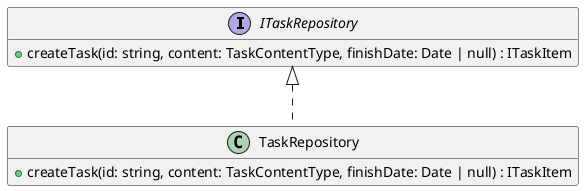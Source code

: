 @startuml
hide empty methods
hide empty fields
interface "ITaskRepository" {
    +createTask(id: string, content: TaskContentType, finishDate: Date | null) : ITaskItem
}
class "TaskRepository" {
    +createTask(id: string, content: TaskContentType, finishDate: Date | null) : ITaskItem
}
"ITaskRepository" <|.. "TaskRepository"
@enduml